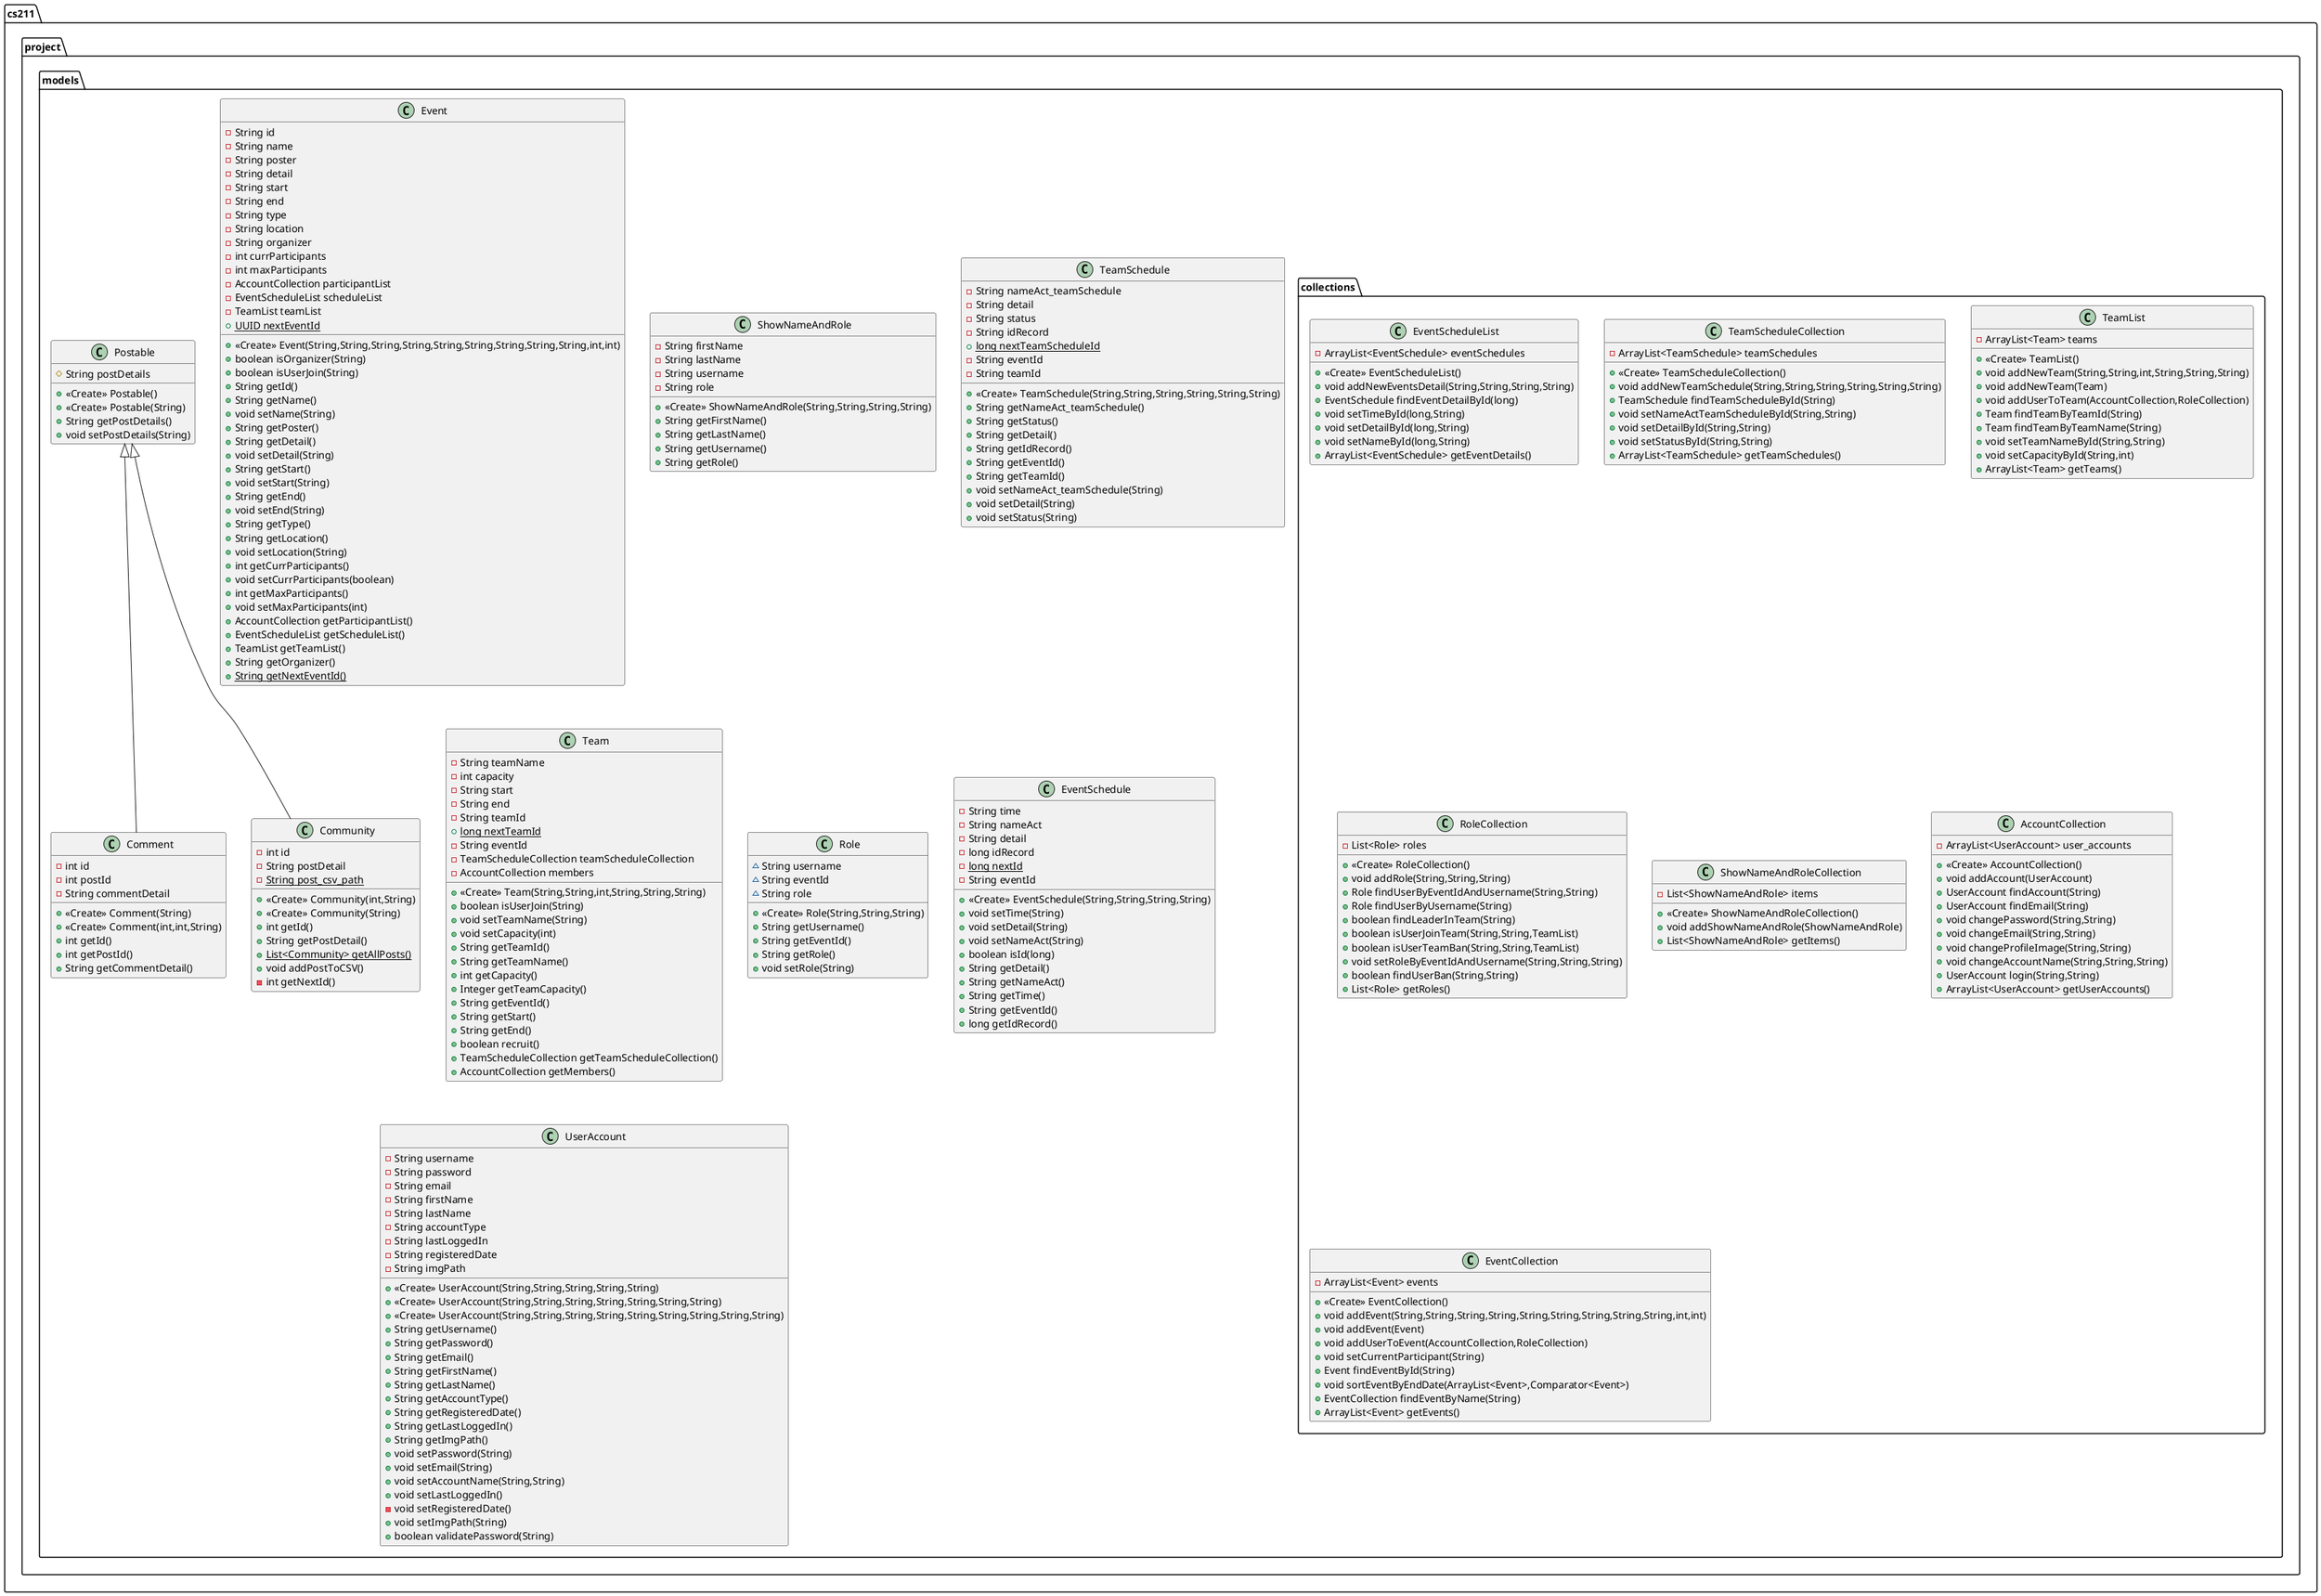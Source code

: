 @startuml
class cs211.project.models.Event {
- String id
- String name
- String poster
- String detail
- String start
- String end
- String type
- String location
- String organizer
- int currParticipants
- int maxParticipants
- AccountCollection participantList
- EventScheduleList scheduleList
- TeamList teamList
+ {static} UUID nextEventId
+ <<Create>> Event(String,String,String,String,String,String,String,String,String,int,int)
+ boolean isOrganizer(String)
+ boolean isUserJoin(String)
+ String getId()
+ String getName()
+ void setName(String)
+ String getPoster()
+ String getDetail()
+ void setDetail(String)
+ String getStart()
+ void setStart(String)
+ String getEnd()
+ void setEnd(String)
+ String getType()
+ String getLocation()
+ void setLocation(String)
+ int getCurrParticipants()
+ void setCurrParticipants(boolean)
+ int getMaxParticipants()
+ void setMaxParticipants(int)
+ AccountCollection getParticipantList()
+ EventScheduleList getScheduleList()
+ TeamList getTeamList()
+ String getOrganizer()
+ {static} String getNextEventId()
}
class cs211.project.models.collections.EventScheduleList {
- ArrayList<EventSchedule> eventSchedules
+ <<Create>> EventScheduleList()
+ void addNewEventsDetail(String,String,String,String)
+ EventSchedule findEventDetailById(long)
+ void setTimeById(long,String)
+ void setDetailById(long,String)
+ void setNameById(long,String)
+ ArrayList<EventSchedule> getEventDetails()
}
class cs211.project.models.collections.TeamScheduleCollection {
- ArrayList<TeamSchedule> teamSchedules
+ <<Create>> TeamScheduleCollection()
+ void addNewTeamSchedule(String,String,String,String,String,String)
+ TeamSchedule findTeamScheduleById(String)
+ void setNameActTeamScheduleById(String,String)
+ void setDetailById(String,String)
+ void setStatusById(String,String)
+ ArrayList<TeamSchedule> getTeamSchedules()
}
class cs211.project.models.Postable {
# String postDetails
+ <<Create>> Postable()
+ <<Create>> Postable(String)
+ String getPostDetails()
+ void setPostDetails(String)
}
class cs211.project.models.ShowNameAndRole {
- String firstName
- String lastName
- String username
- String role
+ <<Create>> ShowNameAndRole(String,String,String,String)
+ String getFirstName()
+ String getLastName()
+ String getUsername()
+ String getRole()
}
class cs211.project.models.Comment {
- int id
- int postId
- String commentDetail
+ <<Create>> Comment(String)
+ <<Create>> Comment(int,int,String)
+ int getId()
+ int getPostId()
+ String getCommentDetail()
}
class cs211.project.models.Community {
- int id
- String postDetail
- {static} String post_csv_path
+ <<Create>> Community(int,String)
+ <<Create>> Community(String)
+ int getId()
+ String getPostDetail()
+ {static} List<Community> getAllPosts()
+ void addPostToCSV()
- int getNextId()
}
class cs211.project.models.TeamSchedule {
- String nameAct_teamSchedule
- String detail
- String status
- String idRecord
+ {static} long nextTeamScheduleId
- String eventId
- String teamId
+ <<Create>> TeamSchedule(String,String,String,String,String,String)
+ String getNameAct_teamSchedule()
+ String getStatus()
+ String getDetail()
+ String getIdRecord()
+ String getEventId()
+ String getTeamId()
+ void setNameAct_teamSchedule(String)
+ void setDetail(String)
+ void setStatus(String)
}
class cs211.project.models.Team {
- String teamName
- int capacity
- String start
- String end
- String teamId
+ {static} long nextTeamId
- String eventId
- TeamScheduleCollection teamScheduleCollection
- AccountCollection members
+ <<Create>> Team(String,String,int,String,String,String)
+ boolean isUserJoin(String)
+ void setTeamName(String)
+ void setCapacity(int)
+ String getTeamId()
+ String getTeamName()
+ int getCapacity()
+ Integer getTeamCapacity()
+ String getEventId()
+ String getStart()
+ String getEnd()
+ boolean recruit()
+ TeamScheduleCollection getTeamScheduleCollection()
+ AccountCollection getMembers()
}
class cs211.project.models.Role {
~ String username
~ String eventId
~ String role
+ <<Create>> Role(String,String,String)
+ String getUsername()
+ String getEventId()
+ String getRole()
+ void setRole(String)
}
class cs211.project.models.EventSchedule {
- String time
- String nameAct
- String detail
- long idRecord
- {static} long nextId
- String eventId
+ <<Create>> EventSchedule(String,String,String,String)
+ void setTime(String)
+ void setDetail(String)
+ void setNameAct(String)
+ boolean isId(long)
+ String getDetail()
+ String getNameAct()
+ String getTime()
+ String getEventId()
+ long getIdRecord()
}
class cs211.project.models.collections.TeamList {
- ArrayList<Team> teams
+ <<Create>> TeamList()
+ void addNewTeam(String,String,int,String,String,String)
+ void addNewTeam(Team)
+ void addUserToTeam(AccountCollection,RoleCollection)
+ Team findTeamByTeamId(String)
+ Team findTeamByTeamName(String)
+ void setTeamNameById(String,String)
+ void setCapacityById(String,int)
+ ArrayList<Team> getTeams()
}
class cs211.project.models.UserAccount {
- String username
- String password
- String email
- String firstName
- String lastName
- String accountType
- String lastLoggedIn
- String registeredDate
- String imgPath
+ <<Create>> UserAccount(String,String,String,String,String)
+ <<Create>> UserAccount(String,String,String,String,String,String,String)
+ <<Create>> UserAccount(String,String,String,String,String,String,String,String,String)
+ String getUsername()
+ String getPassword()
+ String getEmail()
+ String getFirstName()
+ String getLastName()
+ String getAccountType()
+ String getRegisteredDate()
+ String getLastLoggedIn()
+ String getImgPath()
+ void setPassword(String)
+ void setEmail(String)
+ void setAccountName(String,String)
+ void setLastLoggedIn()
- void setRegisteredDate()
+ void setImgPath(String)
+ boolean validatePassword(String)
}
class cs211.project.models.collections.RoleCollection {
- List<Role> roles
+ <<Create>> RoleCollection()
+ void addRole(String,String,String)
+ Role findUserByEventIdAndUsername(String,String)
+ Role findUserByUsername(String)
+ boolean findLeaderInTeam(String)
+ boolean isUserJoinTeam(String,String,TeamList)
+ boolean isUserTeamBan(String,String,TeamList)
+ void setRoleByEventIdAndUsername(String,String,String)
+ boolean findUserBan(String,String)
+ List<Role> getRoles()
}
class cs211.project.models.collections.ShowNameAndRoleCollection {
- List<ShowNameAndRole> items
+ <<Create>> ShowNameAndRoleCollection()
+ void addShowNameAndRole(ShowNameAndRole)
+ List<ShowNameAndRole> getItems()
}
class cs211.project.models.collections.AccountCollection {
- ArrayList<UserAccount> user_accounts
+ <<Create>> AccountCollection()
+ void addAccount(UserAccount)
+ UserAccount findAccount(String)
+ UserAccount findEmail(String)
+ void changePassword(String,String)
+ void changeEmail(String,String)
+ void changeProfileImage(String,String)
+ void changeAccountName(String,String,String)
+ UserAccount login(String,String)
+ ArrayList<UserAccount> getUserAccounts()
}
class cs211.project.models.collections.EventCollection {
- ArrayList<Event> events
+ <<Create>> EventCollection()
+ void addEvent(String,String,String,String,String,String,String,String,String,int,int)
+ void addEvent(Event)
+ void addUserToEvent(AccountCollection,RoleCollection)
+ void setCurrentParticipant(String)
+ Event findEventById(String)
+ void sortEventByEndDate(ArrayList<Event>,Comparator<Event>)
+ EventCollection findEventByName(String)
+ ArrayList<Event> getEvents()
}


cs211.project.models.Postable <|-- cs211.project.models.Comment
cs211.project.models.Postable <|-- cs211.project.models.Community
@enduml